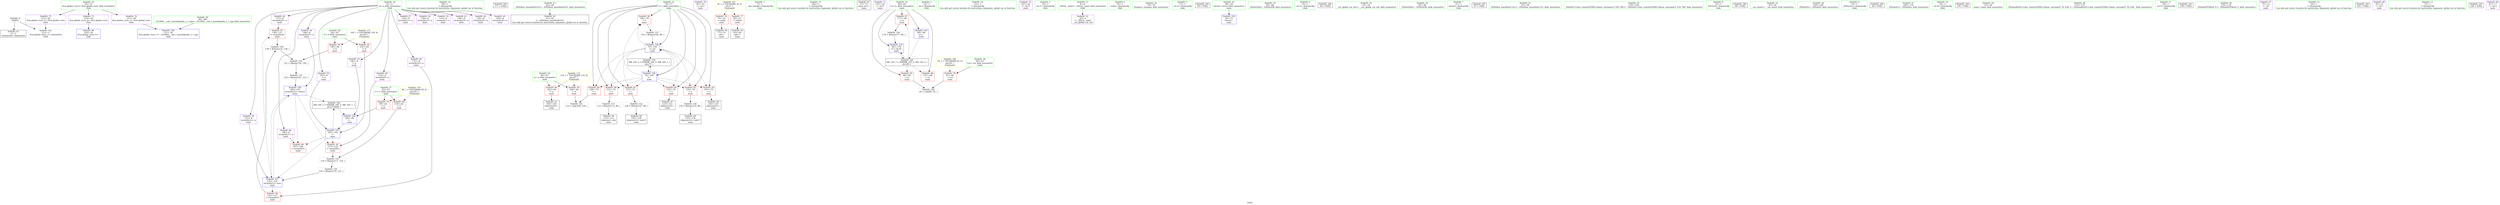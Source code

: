 digraph "SVFG" {
	label="SVFG";

	Node0x55b20bcb0b10 [shape=record,color=grey,label="{NodeID: 0\nNullPtr}"];
	Node0x55b20bcb0b10 -> Node0x55b20bcc4e20[style=solid];
	Node0x55b20bcb0b10 -> Node0x55b20bcc58a0[style=solid];
	Node0x55b20bcc5500 [shape=record,color=red,label="{NodeID: 97\n138\<--137\n\<--arrayidx20\nmain\n}"];
	Node0x55b20bcc5500 -> Node0x55b20bccd360[style=solid];
	Node0x55b20bcc35c0 [shape=record,color=green,label="{NodeID: 14\n88\<--1\n\<--dummyObj\nCan only get source location for instruction, argument, global var or function.}"];
	Node0x55b20bcc8de0 [shape=record,color=black,label="{NodeID: 194\n171 = PHI()\n}"];
	Node0x55b20bcc41e0 [shape=record,color=green,label="{NodeID: 28\n64\<--65\nV\<--V_field_insensitive\nmain\n}"];
	Node0x55b20bcc41e0 -> Node0x55b20bcc7fb0[style=solid];
	Node0x55b20bcc41e0 -> Node0x55b20bcc8080[style=solid];
	Node0x55b20bcc4f20 [shape=record,color=black,label="{NodeID: 42\n41\<--42\n\<--_ZNSt8ios_base4InitD1Ev\nCan only get source location for instruction, argument, global var or function.}"];
	Node0x55b20bcc6ad0 [shape=record,color=purple,label="{NodeID: 56\n116\<--8\narrayidx9\<--a\nmain\n}"];
	Node0x55b20bcc6ad0 -> Node0x55b20bcc8b10[style=solid];
	Node0x55b20bccca60 [shape=record,color=grey,label="{NodeID: 153\n113 = Binary(112, 88, )\n}"];
	Node0x55b20bccca60 -> Node0x55b20bcc5290[style=solid];
	Node0x55b20bcc7630 [shape=record,color=purple,label="{NodeID: 70\n82\<--19\n\<--.str.3\nmain\n}"];
	Node0x55b20bcd3650 [shape=record,color=yellow,style=double,label="{NodeID: 167\n2V_1 = ENCHI(MR_2V_0)\npts\{1 \}\nFun[main]}"];
	Node0x55b20bcd3650 -> Node0x55b20bcc7ba0[style=dashed];
	Node0x55b20bcd3650 -> Node0x55b20bcc7c70[style=dashed];
	Node0x55b20bcc8220 [shape=record,color=red,label="{NodeID: 84\n163\<--66\n\<--n\nmain\n}"];
	Node0x55b20bcc8220 -> Node0x55b20bcc66c0[style=solid];
	Node0x55b20bcb0be0 [shape=record,color=green,label="{NodeID: 1\n7\<--1\n__dso_handle\<--dummyObj\nGlob }"];
	Node0x55b20bcc55d0 [shape=record,color=red,label="{NodeID: 98\n167\<--166\n\<--arrayidx31\nmain\n}"];
	Node0x55b20bcc3690 [shape=record,color=green,label="{NodeID: 15\n106\<--1\n\<--dummyObj\nCan only get source location for instruction, argument, global var or function.}"];
	Node0x55b20bcc42b0 [shape=record,color=green,label="{NodeID: 29\n66\<--67\nn\<--n_field_insensitive\nmain\n}"];
	Node0x55b20bcc42b0 -> Node0x55b20bcc8150[style=solid];
	Node0x55b20bcc42b0 -> Node0x55b20bcc8220[style=solid];
	Node0x55b20bcc5020 [shape=record,color=black,label="{NodeID: 43\n57\<--73\nmain_ret\<--\nmain\n}"];
	Node0x55b20bcc6ba0 [shape=record,color=purple,label="{NodeID: 57\n124\<--8\narrayidx11\<--a\nmain\n}"];
	Node0x55b20bcccbe0 [shape=record,color=grey,label="{NodeID: 154\n141 = Binary(139, 140, )\n}"];
	Node0x55b20bcccbe0 -> Node0x55b20bcccd60[style=solid];
	Node0x55b20bcc7700 [shape=record,color=purple,label="{NodeID: 71\n153\<--24\n\<--.str.4\nmain\n}"];
	Node0x55b20bcc82f0 [shape=record,color=red,label="{NodeID: 85\n90\<--68\n\<--tc\nmain\n}"];
	Node0x55b20bcc82f0 -> Node0x55b20bccd4e0[style=solid];
	Node0x55b20bcb1250 [shape=record,color=green,label="{NodeID: 2\n12\<--1\n.str\<--dummyObj\nGlob }"];
	Node0x55b20bcc56a0 [shape=record,color=blue,label="{NodeID: 99\n210\<--29\nllvm.global_ctors_0\<--\nGlob }"];
	Node0x55b20bcc3760 [shape=record,color=green,label="{NodeID: 16\n121\<--1\n\<--dummyObj\nCan only get source location for instruction, argument, global var or function.}"];
	Node0x55b20bcc4380 [shape=record,color=green,label="{NodeID: 30\n68\<--69\ntc\<--tc_field_insensitive\nmain\n}"];
	Node0x55b20bcc4380 -> Node0x55b20bcc82f0[style=solid];
	Node0x55b20bcc4380 -> Node0x55b20bcc83c0[style=solid];
	Node0x55b20bcc4380 -> Node0x55b20bcc8490[style=solid];
	Node0x55b20bcc4380 -> Node0x55b20bcc5a70[style=solid];
	Node0x55b20bcc4380 -> Node0x55b20bcc6020[style=solid];
	Node0x55b20bcc50f0 [shape=record,color=black,label="{NodeID: 44\n77\<--74\ncall\<--\nmain\n}"];
	Node0x55b20bcc6c70 [shape=record,color=purple,label="{NodeID: 58\n125\<--8\narrayidx12\<--a\nmain\n}"];
	Node0x55b20bcc6c70 -> Node0x55b20bcc5db0[style=solid];
	Node0x55b20bcccd60 [shape=record,color=grey,label="{NodeID: 155\n142 = Binary(141, 121, )\n}"];
	Node0x55b20bcccd60 -> Node0x55b20bcc5e80[style=solid];
	Node0x55b20bcc77d0 [shape=record,color=purple,label="{NodeID: 72\n161\<--26\n\<--.str.5\nmain\n}"];
	Node0x55b20bcd4250 [shape=record,color=yellow,style=double,label="{NodeID: 169\n6V_1 = ENCHI(MR_6V_0)\npts\{61 \}\nFun[main]}"];
	Node0x55b20bcd4250 -> Node0x55b20bcc7d40[style=dashed];
	Node0x55b20bcc83c0 [shape=record,color=red,label="{NodeID: 86\n157\<--68\n\<--tc\nmain\n}"];
	Node0x55b20bcb0ce0 [shape=record,color=green,label="{NodeID: 3\n14\<--1\n.str.1\<--dummyObj\nGlob }"];
	Node0x55b20bcc57a0 [shape=record,color=blue,label="{NodeID: 100\n211\<--30\nllvm.global_ctors_1\<--_GLOBAL__sub_I_pseudopodia_2_1.cpp\nGlob }"];
	Node0x55b20bcc3830 [shape=record,color=green,label="{NodeID: 17\n4\<--6\n_ZStL8__ioinit\<--_ZStL8__ioinit_field_insensitive\nGlob }"];
	Node0x55b20bcc3830 -> Node0x55b20bcc6790[style=solid];
	Node0x55b20bcc4450 [shape=record,color=green,label="{NodeID: 31\n70\<--71\ni\<--i_field_insensitive\nmain\n}"];
	Node0x55b20bcc4450 -> Node0x55b20bcc8560[style=solid];
	Node0x55b20bcc4450 -> Node0x55b20bcc8630[style=solid];
	Node0x55b20bcc4450 -> Node0x55b20bcc8700[style=solid];
	Node0x55b20bcc4450 -> Node0x55b20bcc87d0[style=solid];
	Node0x55b20bcc4450 -> Node0x55b20bcc88a0[style=solid];
	Node0x55b20bcc4450 -> Node0x55b20bcc8970[style=solid];
	Node0x55b20bcc4450 -> Node0x55b20bcc8a40[style=solid];
	Node0x55b20bcc4450 -> Node0x55b20bcc5ce0[style=solid];
	Node0x55b20bcc4450 -> Node0x55b20bcc5f50[style=solid];
	Node0x55b20bcc51c0 [shape=record,color=black,label="{NodeID: 45\n83\<--80\ncall1\<--\nmain\n}"];
	Node0x55b20bcc6d40 [shape=record,color=purple,label="{NodeID: 59\n130\<--8\narrayidx15\<--a\nmain\n}"];
	Node0x55b20bcccee0 [shape=record,color=grey,label="{NodeID: 156\n120 = Binary(119, 121, )\n}"];
	Node0x55b20bcccee0 -> Node0x55b20bcc5db0[style=solid];
	Node0x55b20bcc78a0 [shape=record,color=purple,label="{NodeID: 73\n210\<--28\nllvm.global_ctors_0\<--llvm.global_ctors\nGlob }"];
	Node0x55b20bcc78a0 -> Node0x55b20bcc56a0[style=solid];
	Node0x55b20bcd4330 [shape=record,color=yellow,style=double,label="{NodeID: 170\n8V_1 = ENCHI(MR_8V_0)\npts\{63 \}\nFun[main]}"];
	Node0x55b20bcd4330 -> Node0x55b20bcc7e10[style=dashed];
	Node0x55b20bcd4330 -> Node0x55b20bcc7ee0[style=dashed];
	Node0x55b20bcc8490 [shape=record,color=red,label="{NodeID: 87\n177\<--68\n\<--tc\nmain\n}"];
	Node0x55b20bcc8490 -> Node0x55b20bccc5e0[style=solid];
	Node0x55b20bcb0d70 [shape=record,color=green,label="{NodeID: 4\n16\<--1\nstdin\<--dummyObj\nGlob }"];
	Node0x55b20bcc58a0 [shape=record,color=blue, style = dotted,label="{NodeID: 101\n212\<--3\nllvm.global_ctors_2\<--dummyVal\nGlob }"];
	Node0x55b20bcc3900 [shape=record,color=green,label="{NodeID: 18\n8\<--11\na\<--a_field_insensitive\nGlob }"];
	Node0x55b20bcc3900 -> Node0x55b20bcc6860[style=solid];
	Node0x55b20bcc3900 -> Node0x55b20bcc6930[style=solid];
	Node0x55b20bcc3900 -> Node0x55b20bcc6a00[style=solid];
	Node0x55b20bcc3900 -> Node0x55b20bcc6ad0[style=solid];
	Node0x55b20bcc3900 -> Node0x55b20bcc6ba0[style=solid];
	Node0x55b20bcc3900 -> Node0x55b20bcc6c70[style=solid];
	Node0x55b20bcc3900 -> Node0x55b20bcc6d40[style=solid];
	Node0x55b20bcc3900 -> Node0x55b20bcc6e10[style=solid];
	Node0x55b20bcc3900 -> Node0x55b20bcc6ee0[style=solid];
	Node0x55b20bcc3900 -> Node0x55b20bcc6fb0[style=solid];
	Node0x55b20bcc3900 -> Node0x55b20bcc7080[style=solid];
	Node0x55b20bcc3900 -> Node0x55b20bcc7150[style=solid];
	Node0x55b20bcc3900 -> Node0x55b20bcc7220[style=solid];
	Node0x55b20bcc3900 -> Node0x55b20bcc72f0[style=solid];
	Node0x55b20bcc4520 [shape=record,color=green,label="{NodeID: 32\n78\<--79\nfreopen\<--freopen_field_insensitive\n}"];
	Node0x55b20bcc5290 [shape=record,color=black,label="{NodeID: 46\n114\<--113\nidxprom\<--sub\nmain\n}"];
	Node0x55b20bcc6e10 [shape=record,color=purple,label="{NodeID: 60\n131\<--8\narrayidx16\<--a\nmain\n}"];
	Node0x55b20bcc6e10 -> Node0x55b20bcc5430[style=solid];
	Node0x55b20bccd060 [shape=record,color=grey,label="{NodeID: 157\n150 = Binary(149, 88, )\n}"];
	Node0x55b20bccd060 -> Node0x55b20bcc5f50[style=solid];
	Node0x55b20bcc79a0 [shape=record,color=purple,label="{NodeID: 74\n211\<--28\nllvm.global_ctors_1\<--llvm.global_ctors\nGlob }"];
	Node0x55b20bcc79a0 -> Node0x55b20bcc57a0[style=solid];
	Node0x55b20bcd4410 [shape=record,color=yellow,style=double,label="{NodeID: 171\n10V_1 = ENCHI(MR_10V_0)\npts\{65 \}\nFun[main]}"];
	Node0x55b20bcd4410 -> Node0x55b20bcc7fb0[style=dashed];
	Node0x55b20bcd4410 -> Node0x55b20bcc8080[style=dashed];
	Node0x55b20bcc8560 [shape=record,color=red,label="{NodeID: 88\n108\<--70\n\<--i\nmain\n}"];
	Node0x55b20bcc8560 -> Node0x55b20bccd660[style=solid];
	Node0x55b20bcc2880 [shape=record,color=green,label="{NodeID: 5\n17\<--1\n.str.2\<--dummyObj\nGlob }"];
	Node0x55b20bab2b90 [shape=record,color=black,label="{NodeID: 185\n84 = PHI()\n}"];
	Node0x55b20bcc59a0 [shape=record,color=blue,label="{NodeID: 102\n58\<--73\nretval\<--\nmain\n}"];
	Node0x55b20bcc39d0 [shape=record,color=green,label="{NodeID: 19\n28\<--32\nllvm.global_ctors\<--llvm.global_ctors_field_insensitive\nGlob }"];
	Node0x55b20bcc39d0 -> Node0x55b20bcc78a0[style=solid];
	Node0x55b20bcc39d0 -> Node0x55b20bcc79a0[style=solid];
	Node0x55b20bcc39d0 -> Node0x55b20bcc7aa0[style=solid];
	Node0x55b20bcc4620 [shape=record,color=green,label="{NodeID: 33\n85\<--86\n_ZNSirsERi\<--_ZNSirsERi_field_insensitive\n}"];
	Node0x55b20bcc5360 [shape=record,color=black,label="{NodeID: 47\n123\<--122\nidxprom10\<--\nmain\n}"];
	Node0x55b20bcc6ee0 [shape=record,color=purple,label="{NodeID: 61\n136\<--8\narrayidx19\<--a\nmain\n}"];
	Node0x55b20bccd1e0 [shape=record,color=grey,label="{NodeID: 158\n134 = Binary(133, 88, )\n}"];
	Node0x55b20bccd1e0 -> Node0x55b20bcc6520[style=solid];
	Node0x55b20bcc7aa0 [shape=record,color=purple,label="{NodeID: 75\n212\<--28\nllvm.global_ctors_2\<--llvm.global_ctors\nGlob }"];
	Node0x55b20bcc7aa0 -> Node0x55b20bcc58a0[style=solid];
	Node0x55b20bcd44f0 [shape=record,color=yellow,style=double,label="{NodeID: 172\n12V_1 = ENCHI(MR_12V_0)\npts\{67 \}\nFun[main]}"];
	Node0x55b20bcd44f0 -> Node0x55b20bcc8150[style=dashed];
	Node0x55b20bcd44f0 -> Node0x55b20bcc8220[style=dashed];
	Node0x55b20bcc8630 [shape=record,color=red,label="{NodeID: 89\n112\<--70\n\<--i\nmain\n}"];
	Node0x55b20bcc8630 -> Node0x55b20bccca60[style=solid];
	Node0x55b20bcc2910 [shape=record,color=green,label="{NodeID: 6\n19\<--1\n.str.3\<--dummyObj\nGlob }"];
	Node0x55b20bcdaaa0 [shape=record,color=black,label="{NodeID: 186\n94 = PHI()\n}"];
	Node0x55b20bcc5a70 [shape=record,color=blue,label="{NodeID: 103\n68\<--88\ntc\<--\nmain\n}"];
	Node0x55b20bcc5a70 -> Node0x55b20bcd2750[style=dashed];
	Node0x55b20bcc3aa0 [shape=record,color=green,label="{NodeID: 20\n33\<--34\n__cxx_global_var_init\<--__cxx_global_var_init_field_insensitive\n}"];
	Node0x55b20bcc4720 [shape=record,color=green,label="{NodeID: 34\n95\<--96\n_ZNSirsERx\<--_ZNSirsERx_field_insensitive\n}"];
	Node0x55b20bcc6450 [shape=record,color=black,label="{NodeID: 48\n129\<--128\nidxprom14\<--sub13\nmain\n}"];
	Node0x55b20bcc6fb0 [shape=record,color=purple,label="{NodeID: 62\n137\<--8\narrayidx20\<--a\nmain\n}"];
	Node0x55b20bcc6fb0 -> Node0x55b20bcc5500[style=solid];
	Node0x55b20bccd360 [shape=record,color=grey,label="{NodeID: 159\n139 = Binary(132, 138, )\n}"];
	Node0x55b20bccd360 -> Node0x55b20bcccbe0[style=solid];
	Node0x55b20bcc7ba0 [shape=record,color=red,label="{NodeID: 76\n74\<--16\n\<--stdin\nmain\n}"];
	Node0x55b20bcc7ba0 -> Node0x55b20bcc50f0[style=solid];
	Node0x55b20bcc8700 [shape=record,color=red,label="{NodeID: 90\n122\<--70\n\<--i\nmain\n}"];
	Node0x55b20bcc8700 -> Node0x55b20bcc5360[style=solid];
	Node0x55b20bcc29a0 [shape=record,color=green,label="{NodeID: 7\n21\<--1\nstdout\<--dummyObj\nGlob }"];
	Node0x55b20bcdac00 [shape=record,color=black,label="{NodeID: 187\n97 = PHI()\n}"];
	Node0x55b20bcc5b40 [shape=record,color=blue,label="{NodeID: 104\n100\<--99\n\<--\nmain\n}"];
	Node0x55b20bcc5b40 -> Node0x55b20bcc5c10[style=dashed];
	Node0x55b20bcc3b70 [shape=record,color=green,label="{NodeID: 21\n37\<--38\n_ZNSt8ios_base4InitC1Ev\<--_ZNSt8ios_base4InitC1Ev_field_insensitive\n}"];
	Node0x55b20bcc4820 [shape=record,color=green,label="{NodeID: 35\n155\<--156\n_ZStlsISt11char_traitsIcEERSt13basic_ostreamIcT_ES5_PKc\<--_ZStlsISt11char_traitsIcEERSt13basic_ostreamIcT_ES5_PKc_field_insensitive\n}"];
	Node0x55b20bcc6520 [shape=record,color=black,label="{NodeID: 49\n135\<--134\nidxprom18\<--sub17\nmain\n}"];
	Node0x55b20bcc7080 [shape=record,color=purple,label="{NodeID: 63\n145\<--8\narrayidx24\<--a\nmain\n}"];
	Node0x55b20bccd4e0 [shape=record,color=grey,label="{NodeID: 160\n92 = cmp(90, 91, )\n}"];
	Node0x55b20bcc7c70 [shape=record,color=red,label="{NodeID: 77\n80\<--21\n\<--stdout\nmain\n}"];
	Node0x55b20bcc7c70 -> Node0x55b20bcc51c0[style=solid];
	Node0x55b20bcc87d0 [shape=record,color=red,label="{NodeID: 91\n127\<--70\n\<--i\nmain\n}"];
	Node0x55b20bcc87d0 -> Node0x55b20bccc8e0[style=solid];
	Node0x55b20bcc2a30 [shape=record,color=green,label="{NodeID: 8\n22\<--1\n_ZSt3cin\<--dummyObj\nGlob }"];
	Node0x55b20bcdad00 [shape=record,color=black,label="{NodeID: 188\n98 = PHI()\n}"];
	Node0x55b20bcc5c10 [shape=record,color=blue,label="{NodeID: 105\n103\<--102\n\<--\nmain\n}"];
	Node0x55b20bcc5c10 -> Node0x55b20bcc8b10[style=dashed];
	Node0x55b20bcc5c10 -> Node0x55b20bcc55d0[style=dashed];
	Node0x55b20bcc5c10 -> Node0x55b20bcc5db0[style=dashed];
	Node0x55b20bcc5c10 -> Node0x55b20bcd3150[style=dashed];
	Node0x55b20bcc3c70 [shape=record,color=green,label="{NodeID: 22\n43\<--44\n__cxa_atexit\<--__cxa_atexit_field_insensitive\n}"];
	Node0x55b20bcc4920 [shape=record,color=green,label="{NodeID: 36\n159\<--160\n_ZNSolsEi\<--_ZNSolsEi_field_insensitive\n}"];
	Node0x55b20bcc65f0 [shape=record,color=black,label="{NodeID: 50\n144\<--143\nidxprom23\<--\nmain\n}"];
	Node0x55b20bcc7150 [shape=record,color=purple,label="{NodeID: 64\n146\<--8\narrayidx25\<--a\nmain\n}"];
	Node0x55b20bcc7150 -> Node0x55b20bcc5e80[style=solid];
	Node0x55b20bccd660 [shape=record,color=grey,label="{NodeID: 161\n110 = cmp(108, 109, )\n}"];
	Node0x55b20bcc7d40 [shape=record,color=red,label="{NodeID: 78\n91\<--60\n\<--tcn\nmain\n}"];
	Node0x55b20bcc7d40 -> Node0x55b20bccd4e0[style=solid];
	Node0x55b20bcc88a0 [shape=record,color=red,label="{NodeID: 92\n133\<--70\n\<--i\nmain\n}"];
	Node0x55b20bcc88a0 -> Node0x55b20bccd1e0[style=solid];
	Node0x55b20bcc3270 [shape=record,color=green,label="{NodeID: 9\n23\<--1\n_ZSt4cout\<--dummyObj\nGlob }"];
	Node0x55b20bcdadd0 [shape=record,color=black,label="{NodeID: 189\n40 = PHI()\n}"];
	Node0x55b20bcc5ce0 [shape=record,color=blue,label="{NodeID: 106\n70\<--106\ni\<--\nmain\n}"];
	Node0x55b20bcc5ce0 -> Node0x55b20bcc8560[style=dashed];
	Node0x55b20bcc5ce0 -> Node0x55b20bcc8630[style=dashed];
	Node0x55b20bcc5ce0 -> Node0x55b20bcc8700[style=dashed];
	Node0x55b20bcc5ce0 -> Node0x55b20bcc87d0[style=dashed];
	Node0x55b20bcc5ce0 -> Node0x55b20bcc88a0[style=dashed];
	Node0x55b20bcc5ce0 -> Node0x55b20bcc8970[style=dashed];
	Node0x55b20bcc5ce0 -> Node0x55b20bcc8a40[style=dashed];
	Node0x55b20bcc5ce0 -> Node0x55b20bcc5f50[style=dashed];
	Node0x55b20bcc5ce0 -> Node0x55b20bcd2c50[style=dashed];
	Node0x55b20bcc3d70 [shape=record,color=green,label="{NodeID: 23\n42\<--48\n_ZNSt8ios_base4InitD1Ev\<--_ZNSt8ios_base4InitD1Ev_field_insensitive\n}"];
	Node0x55b20bcc3d70 -> Node0x55b20bcc4f20[style=solid];
	Node0x55b20bcc4a20 [shape=record,color=green,label="{NodeID: 37\n169\<--170\n_ZNSolsEx\<--_ZNSolsEx_field_insensitive\n}"];
	Node0x55b20bcc66c0 [shape=record,color=black,label="{NodeID: 51\n164\<--163\nidxprom29\<--\nmain\n}"];
	Node0x55b20bcc7220 [shape=record,color=purple,label="{NodeID: 65\n165\<--8\narrayidx30\<--a\nmain\n}"];
	Node0x55b20bcc7e10 [shape=record,color=red,label="{NodeID: 79\n99\<--62\n\<--C\nmain\n}"];
	Node0x55b20bcc7e10 -> Node0x55b20bcc5b40[style=solid];
	Node0x55b20bcc8970 [shape=record,color=red,label="{NodeID: 93\n143\<--70\n\<--i\nmain\n}"];
	Node0x55b20bcc8970 -> Node0x55b20bcc65f0[style=solid];
	Node0x55b20bcc3300 [shape=record,color=green,label="{NodeID: 10\n24\<--1\n.str.4\<--dummyObj\nGlob }"];
	Node0x55b20bcdaea0 [shape=record,color=black,label="{NodeID: 190\n154 = PHI()\n}"];
	Node0x55b20bcc5db0 [shape=record,color=blue,label="{NodeID: 107\n125\<--120\narrayidx12\<--rem\nmain\n}"];
	Node0x55b20bcc5db0 -> Node0x55b20bcc5430[style=dashed];
	Node0x55b20bcc5db0 -> Node0x55b20bcc5500[style=dashed];
	Node0x55b20bcc5db0 -> Node0x55b20bcc5e80[style=dashed];
	Node0x55b20bcc3e70 [shape=record,color=green,label="{NodeID: 24\n55\<--56\nmain\<--main_field_insensitive\n}"];
	Node0x55b20bcc4b20 [shape=record,color=green,label="{NodeID: 38\n172\<--173\n_ZSt4endlIcSt11char_traitsIcEERSt13basic_ostreamIT_T0_ES6_\<--_ZSt4endlIcSt11char_traitsIcEERSt13basic_ostreamIT_T0_ES6__field_insensitive\n}"];
	Node0x55b20bcc6790 [shape=record,color=purple,label="{NodeID: 52\n39\<--4\n\<--_ZStL8__ioinit\n__cxx_global_var_init\n}"];
	Node0x55b20bcc72f0 [shape=record,color=purple,label="{NodeID: 66\n166\<--8\narrayidx31\<--a\nmain\n}"];
	Node0x55b20bcc72f0 -> Node0x55b20bcc55d0[style=solid];
	Node0x55b20bcc7ee0 [shape=record,color=red,label="{NodeID: 80\n118\<--62\n\<--C\nmain\n}"];
	Node0x55b20bcc7ee0 -> Node0x55b20bccc760[style=solid];
	Node0x55b20bcc8a40 [shape=record,color=red,label="{NodeID: 94\n149\<--70\n\<--i\nmain\n}"];
	Node0x55b20bcc8a40 -> Node0x55b20bccd060[style=solid];
	Node0x55b20bcc3390 [shape=record,color=green,label="{NodeID: 11\n26\<--1\n.str.5\<--dummyObj\nGlob }"];
	Node0x55b20bcdb000 [shape=record,color=black,label="{NodeID: 191\n158 = PHI()\n}"];
	Node0x55b20bcc5e80 [shape=record,color=blue,label="{NodeID: 108\n146\<--142\narrayidx25\<--rem22\nmain\n}"];
	Node0x55b20bcc5e80 -> Node0x55b20bcc8b10[style=dashed];
	Node0x55b20bcc5e80 -> Node0x55b20bcc55d0[style=dashed];
	Node0x55b20bcc5e80 -> Node0x55b20bcc5db0[style=dashed];
	Node0x55b20bcc5e80 -> Node0x55b20bcd3150[style=dashed];
	Node0x55b20bcc3f70 [shape=record,color=green,label="{NodeID: 25\n58\<--59\nretval\<--retval_field_insensitive\nmain\n}"];
	Node0x55b20bcc3f70 -> Node0x55b20bcc59a0[style=solid];
	Node0x55b20bcc4c20 [shape=record,color=green,label="{NodeID: 39\n174\<--175\n_ZNSolsEPFRSoS_E\<--_ZNSolsEPFRSoS_E_field_insensitive\n}"];
	Node0x55b20bcc6860 [shape=record,color=purple,label="{NodeID: 53\n100\<--8\n\<--a\nmain\n}"];
	Node0x55b20bcc6860 -> Node0x55b20bcc5b40[style=solid];
	Node0x55b20bccc5e0 [shape=record,color=grey,label="{NodeID: 150\n178 = Binary(177, 88, )\n}"];
	Node0x55b20bccc5e0 -> Node0x55b20bcc6020[style=solid];
	Node0x55b20bcc73c0 [shape=record,color=purple,label="{NodeID: 67\n75\<--12\n\<--.str\nmain\n}"];
	Node0x55b20bcd2750 [shape=record,color=black,label="{NodeID: 164\nMR_14V_3 = PHI(MR_14V_4, MR_14V_2, )\npts\{69 \}\n}"];
	Node0x55b20bcd2750 -> Node0x55b20bcc82f0[style=dashed];
	Node0x55b20bcd2750 -> Node0x55b20bcc83c0[style=dashed];
	Node0x55b20bcd2750 -> Node0x55b20bcc8490[style=dashed];
	Node0x55b20bcd2750 -> Node0x55b20bcc6020[style=dashed];
	Node0x55b20bcc7fb0 [shape=record,color=red,label="{NodeID: 81\n102\<--64\n\<--V\nmain\n}"];
	Node0x55b20bcc7fb0 -> Node0x55b20bcc5c10[style=solid];
	Node0x55b20bcc8b10 [shape=record,color=red,label="{NodeID: 95\n117\<--116\n\<--arrayidx9\nmain\n}"];
	Node0x55b20bcc8b10 -> Node0x55b20bccc760[style=solid];
	Node0x55b20bcc3420 [shape=record,color=green,label="{NodeID: 12\n29\<--1\n\<--dummyObj\nCan only get source location for instruction, argument, global var or function.}"];
	Node0x55b20bcc8be0 [shape=record,color=black,label="{NodeID: 192\n162 = PHI()\n}"];
	Node0x55b20bcc5f50 [shape=record,color=blue,label="{NodeID: 109\n70\<--150\ni\<--inc\nmain\n}"];
	Node0x55b20bcc5f50 -> Node0x55b20bcc8560[style=dashed];
	Node0x55b20bcc5f50 -> Node0x55b20bcc8630[style=dashed];
	Node0x55b20bcc5f50 -> Node0x55b20bcc8700[style=dashed];
	Node0x55b20bcc5f50 -> Node0x55b20bcc87d0[style=dashed];
	Node0x55b20bcc5f50 -> Node0x55b20bcc88a0[style=dashed];
	Node0x55b20bcc5f50 -> Node0x55b20bcc8970[style=dashed];
	Node0x55b20bcc5f50 -> Node0x55b20bcc8a40[style=dashed];
	Node0x55b20bcc5f50 -> Node0x55b20bcc5f50[style=dashed];
	Node0x55b20bcc5f50 -> Node0x55b20bcd2c50[style=dashed];
	Node0x55b20bcc4040 [shape=record,color=green,label="{NodeID: 26\n60\<--61\ntcn\<--tcn_field_insensitive\nmain\n}"];
	Node0x55b20bcc4040 -> Node0x55b20bcc7d40[style=solid];
	Node0x55b20bcc4d20 [shape=record,color=green,label="{NodeID: 40\n30\<--206\n_GLOBAL__sub_I_pseudopodia_2_1.cpp\<--_GLOBAL__sub_I_pseudopodia_2_1.cpp_field_insensitive\n}"];
	Node0x55b20bcc4d20 -> Node0x55b20bcc57a0[style=solid];
	Node0x55b20bcc6930 [shape=record,color=purple,label="{NodeID: 54\n103\<--8\n\<--a\nmain\n}"];
	Node0x55b20bcc6930 -> Node0x55b20bcc5c10[style=solid];
	Node0x55b20bccc760 [shape=record,color=grey,label="{NodeID: 151\n119 = Binary(117, 118, )\n}"];
	Node0x55b20bccc760 -> Node0x55b20bcccee0[style=solid];
	Node0x55b20bcc7490 [shape=record,color=purple,label="{NodeID: 68\n76\<--14\n\<--.str.1\nmain\n}"];
	Node0x55b20bcd2c50 [shape=record,color=black,label="{NodeID: 165\nMR_16V_2 = PHI(MR_16V_4, MR_16V_1, )\npts\{71 \}\n}"];
	Node0x55b20bcd2c50 -> Node0x55b20bcc5ce0[style=dashed];
	Node0x55b20bcc8080 [shape=record,color=red,label="{NodeID: 82\n140\<--64\n\<--V\nmain\n}"];
	Node0x55b20bcc8080 -> Node0x55b20bcccbe0[style=solid];
	Node0x55b20bcc5430 [shape=record,color=red,label="{NodeID: 96\n132\<--131\n\<--arrayidx16\nmain\n}"];
	Node0x55b20bcc5430 -> Node0x55b20bccd360[style=solid];
	Node0x55b20bcc34f0 [shape=record,color=green,label="{NodeID: 13\n73\<--1\n\<--dummyObj\nCan only get source location for instruction, argument, global var or function.}"];
	Node0x55b20bcc8ce0 [shape=record,color=black,label="{NodeID: 193\n168 = PHI()\n}"];
	Node0x55b20bcc6020 [shape=record,color=blue,label="{NodeID: 110\n68\<--178\ntc\<--inc35\nmain\n}"];
	Node0x55b20bcc6020 -> Node0x55b20bcd2750[style=dashed];
	Node0x55b20bcc4110 [shape=record,color=green,label="{NodeID: 27\n62\<--63\nC\<--C_field_insensitive\nmain\n}"];
	Node0x55b20bcc4110 -> Node0x55b20bcc7e10[style=solid];
	Node0x55b20bcc4110 -> Node0x55b20bcc7ee0[style=solid];
	Node0x55b20bcc4e20 [shape=record,color=black,label="{NodeID: 41\n2\<--3\ndummyVal\<--dummyVal\n}"];
	Node0x55b20bcc6a00 [shape=record,color=purple,label="{NodeID: 55\n115\<--8\narrayidx\<--a\nmain\n}"];
	Node0x55b20bccc8e0 [shape=record,color=grey,label="{NodeID: 152\n128 = Binary(127, 88, )\n}"];
	Node0x55b20bccc8e0 -> Node0x55b20bcc6450[style=solid];
	Node0x55b20bcc7560 [shape=record,color=purple,label="{NodeID: 69\n81\<--17\n\<--.str.2\nmain\n}"];
	Node0x55b20bcd3150 [shape=record,color=black,label="{NodeID: 166\nMR_18V_2 = PHI(MR_18V_5, MR_18V_1, )\npts\{110000 \}\n}"];
	Node0x55b20bcd3150 -> Node0x55b20bcc5b40[style=dashed];
	Node0x55b20bcc8150 [shape=record,color=red,label="{NodeID: 83\n109\<--66\n\<--n\nmain\n}"];
	Node0x55b20bcc8150 -> Node0x55b20bccd660[style=solid];
}
